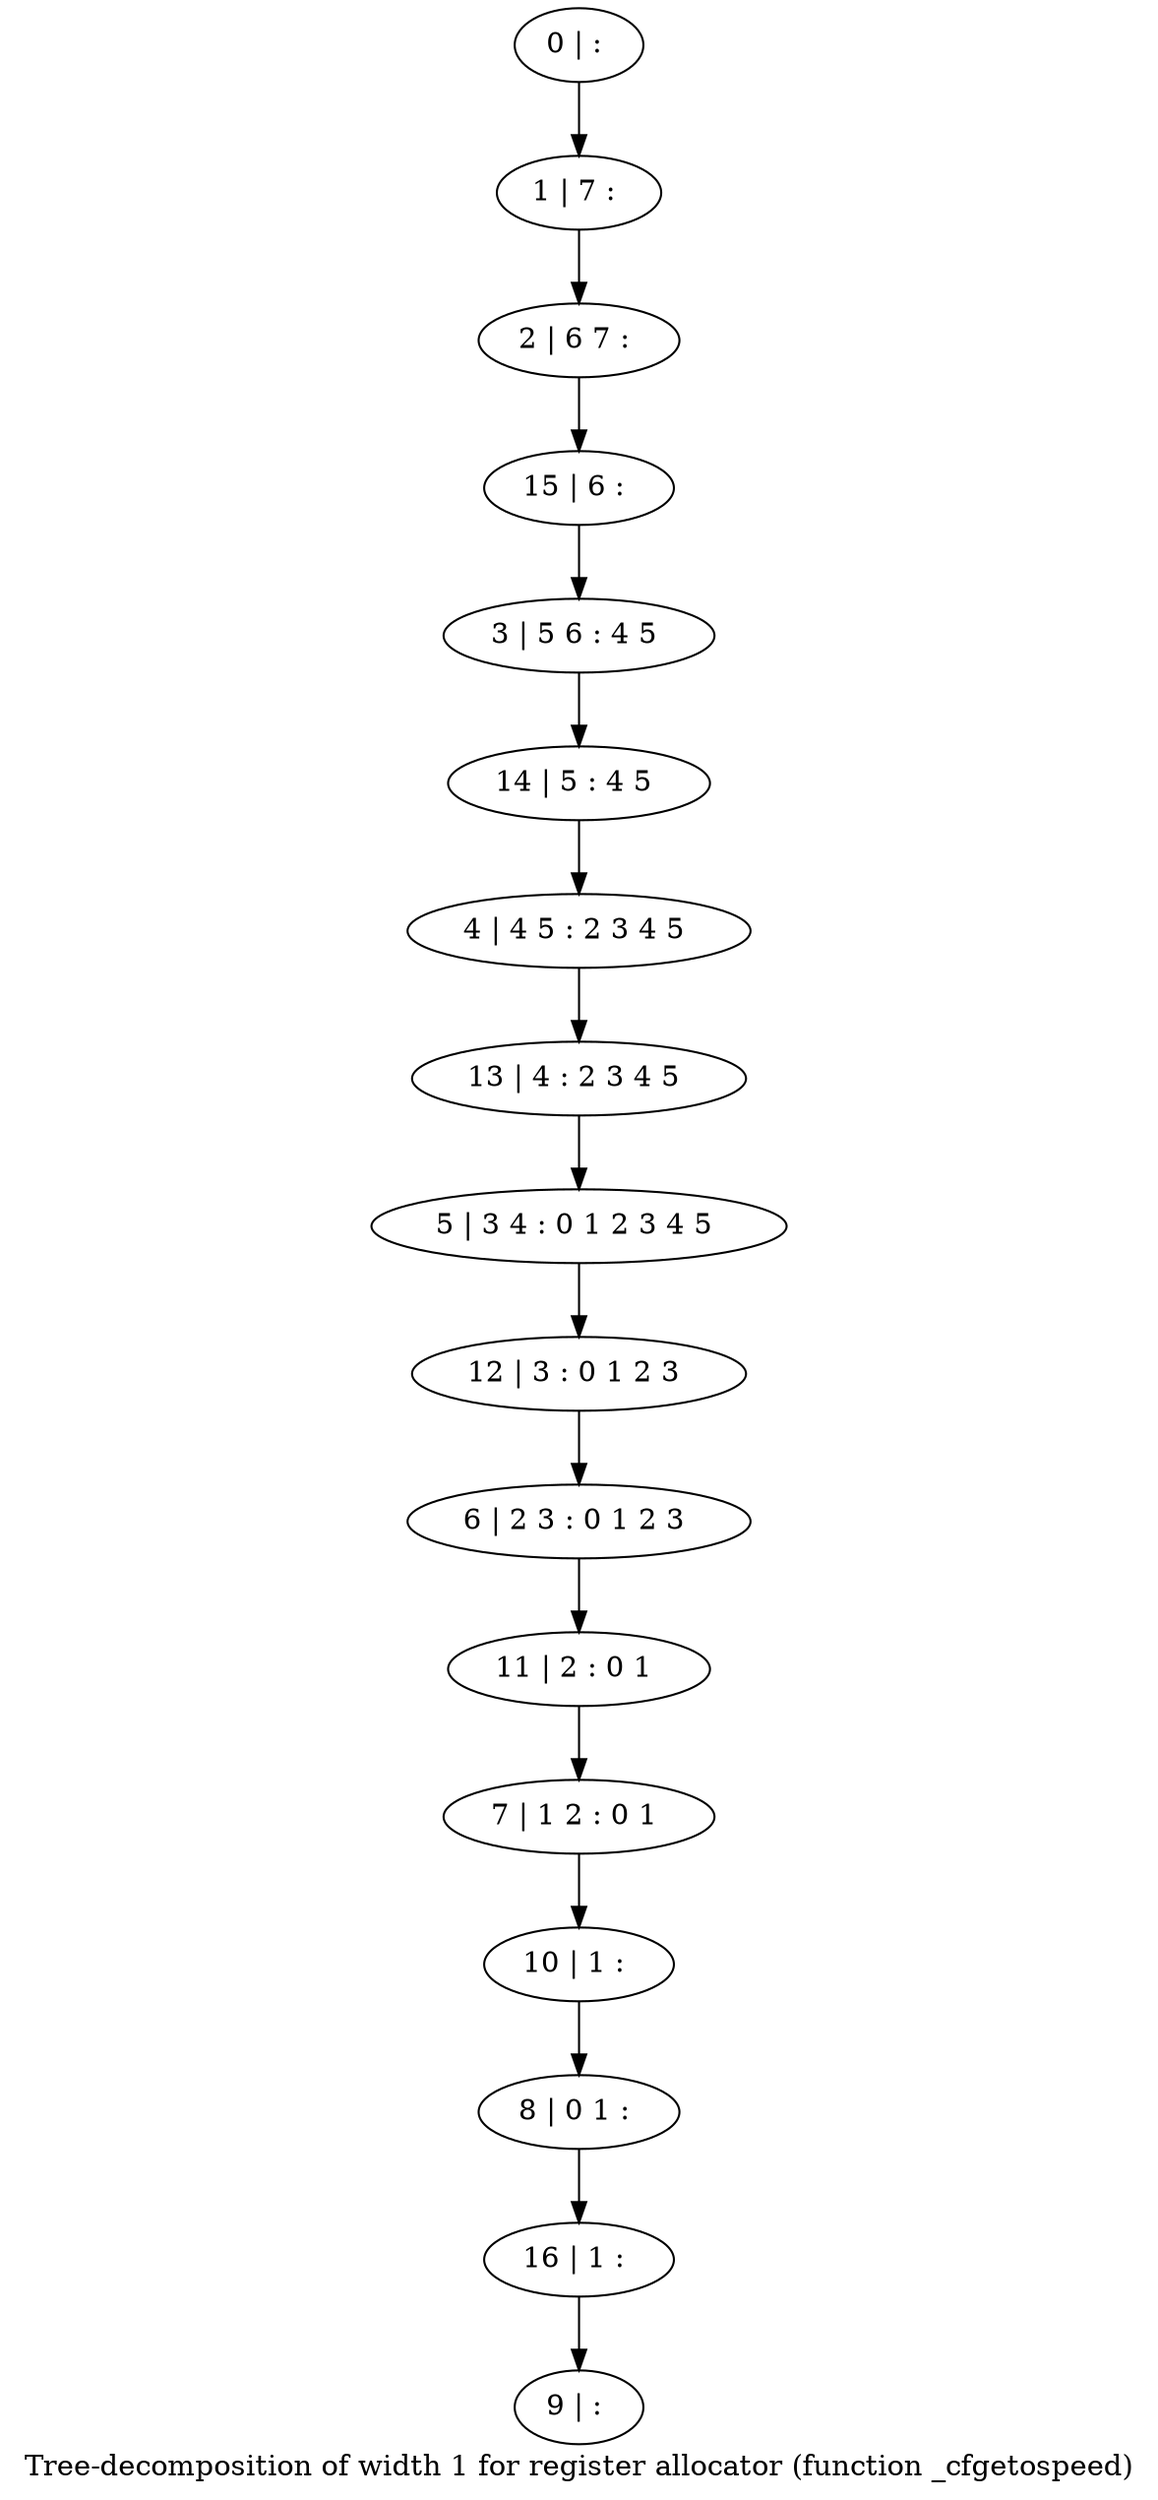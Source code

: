digraph G {
graph [label="Tree-decomposition of width 1 for register allocator (function _cfgetospeed)"]
0[label="0 | : "];
1[label="1 | 7 : "];
2[label="2 | 6 7 : "];
3[label="3 | 5 6 : 4 5 "];
4[label="4 | 4 5 : 2 3 4 5 "];
5[label="5 | 3 4 : 0 1 2 3 4 5 "];
6[label="6 | 2 3 : 0 1 2 3 "];
7[label="7 | 1 2 : 0 1 "];
8[label="8 | 0 1 : "];
9[label="9 | : "];
10[label="10 | 1 : "];
11[label="11 | 2 : 0 1 "];
12[label="12 | 3 : 0 1 2 3 "];
13[label="13 | 4 : 2 3 4 5 "];
14[label="14 | 5 : 4 5 "];
15[label="15 | 6 : "];
16[label="16 | 1 : "];
0->1 ;
1->2 ;
10->8 ;
7->10 ;
11->7 ;
6->11 ;
12->6 ;
5->12 ;
13->5 ;
4->13 ;
14->4 ;
3->14 ;
15->3 ;
2->15 ;
16->9 ;
8->16 ;
}
